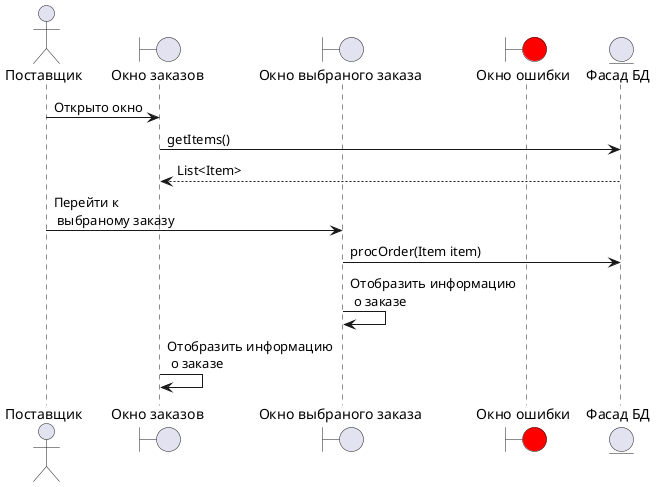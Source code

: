 @startuml Диаграмма последовательности Обработать заказ Администратора

actor Admin as "Поставщик"

boundary item_list as "Окно заказов"
boundary selected_order_window as "Окно выбраного заказа"
boundary error as "Окно ошибки" #red

entity facade as "Фасад БД"

Admin -> item_list : Открыто окно

item_list -> facade : getItems()
facade --> item_list : List<Item>

Admin -> selected_order_window : Перейти к \n выбраному заказу

selected_order_window->facade : procOrder(Item item)
selected_order_window->selected_order_window: Отобразить информацию \n о заказе
item_list -> item_list : Отобразить информацию \n о заказе

@enduml
